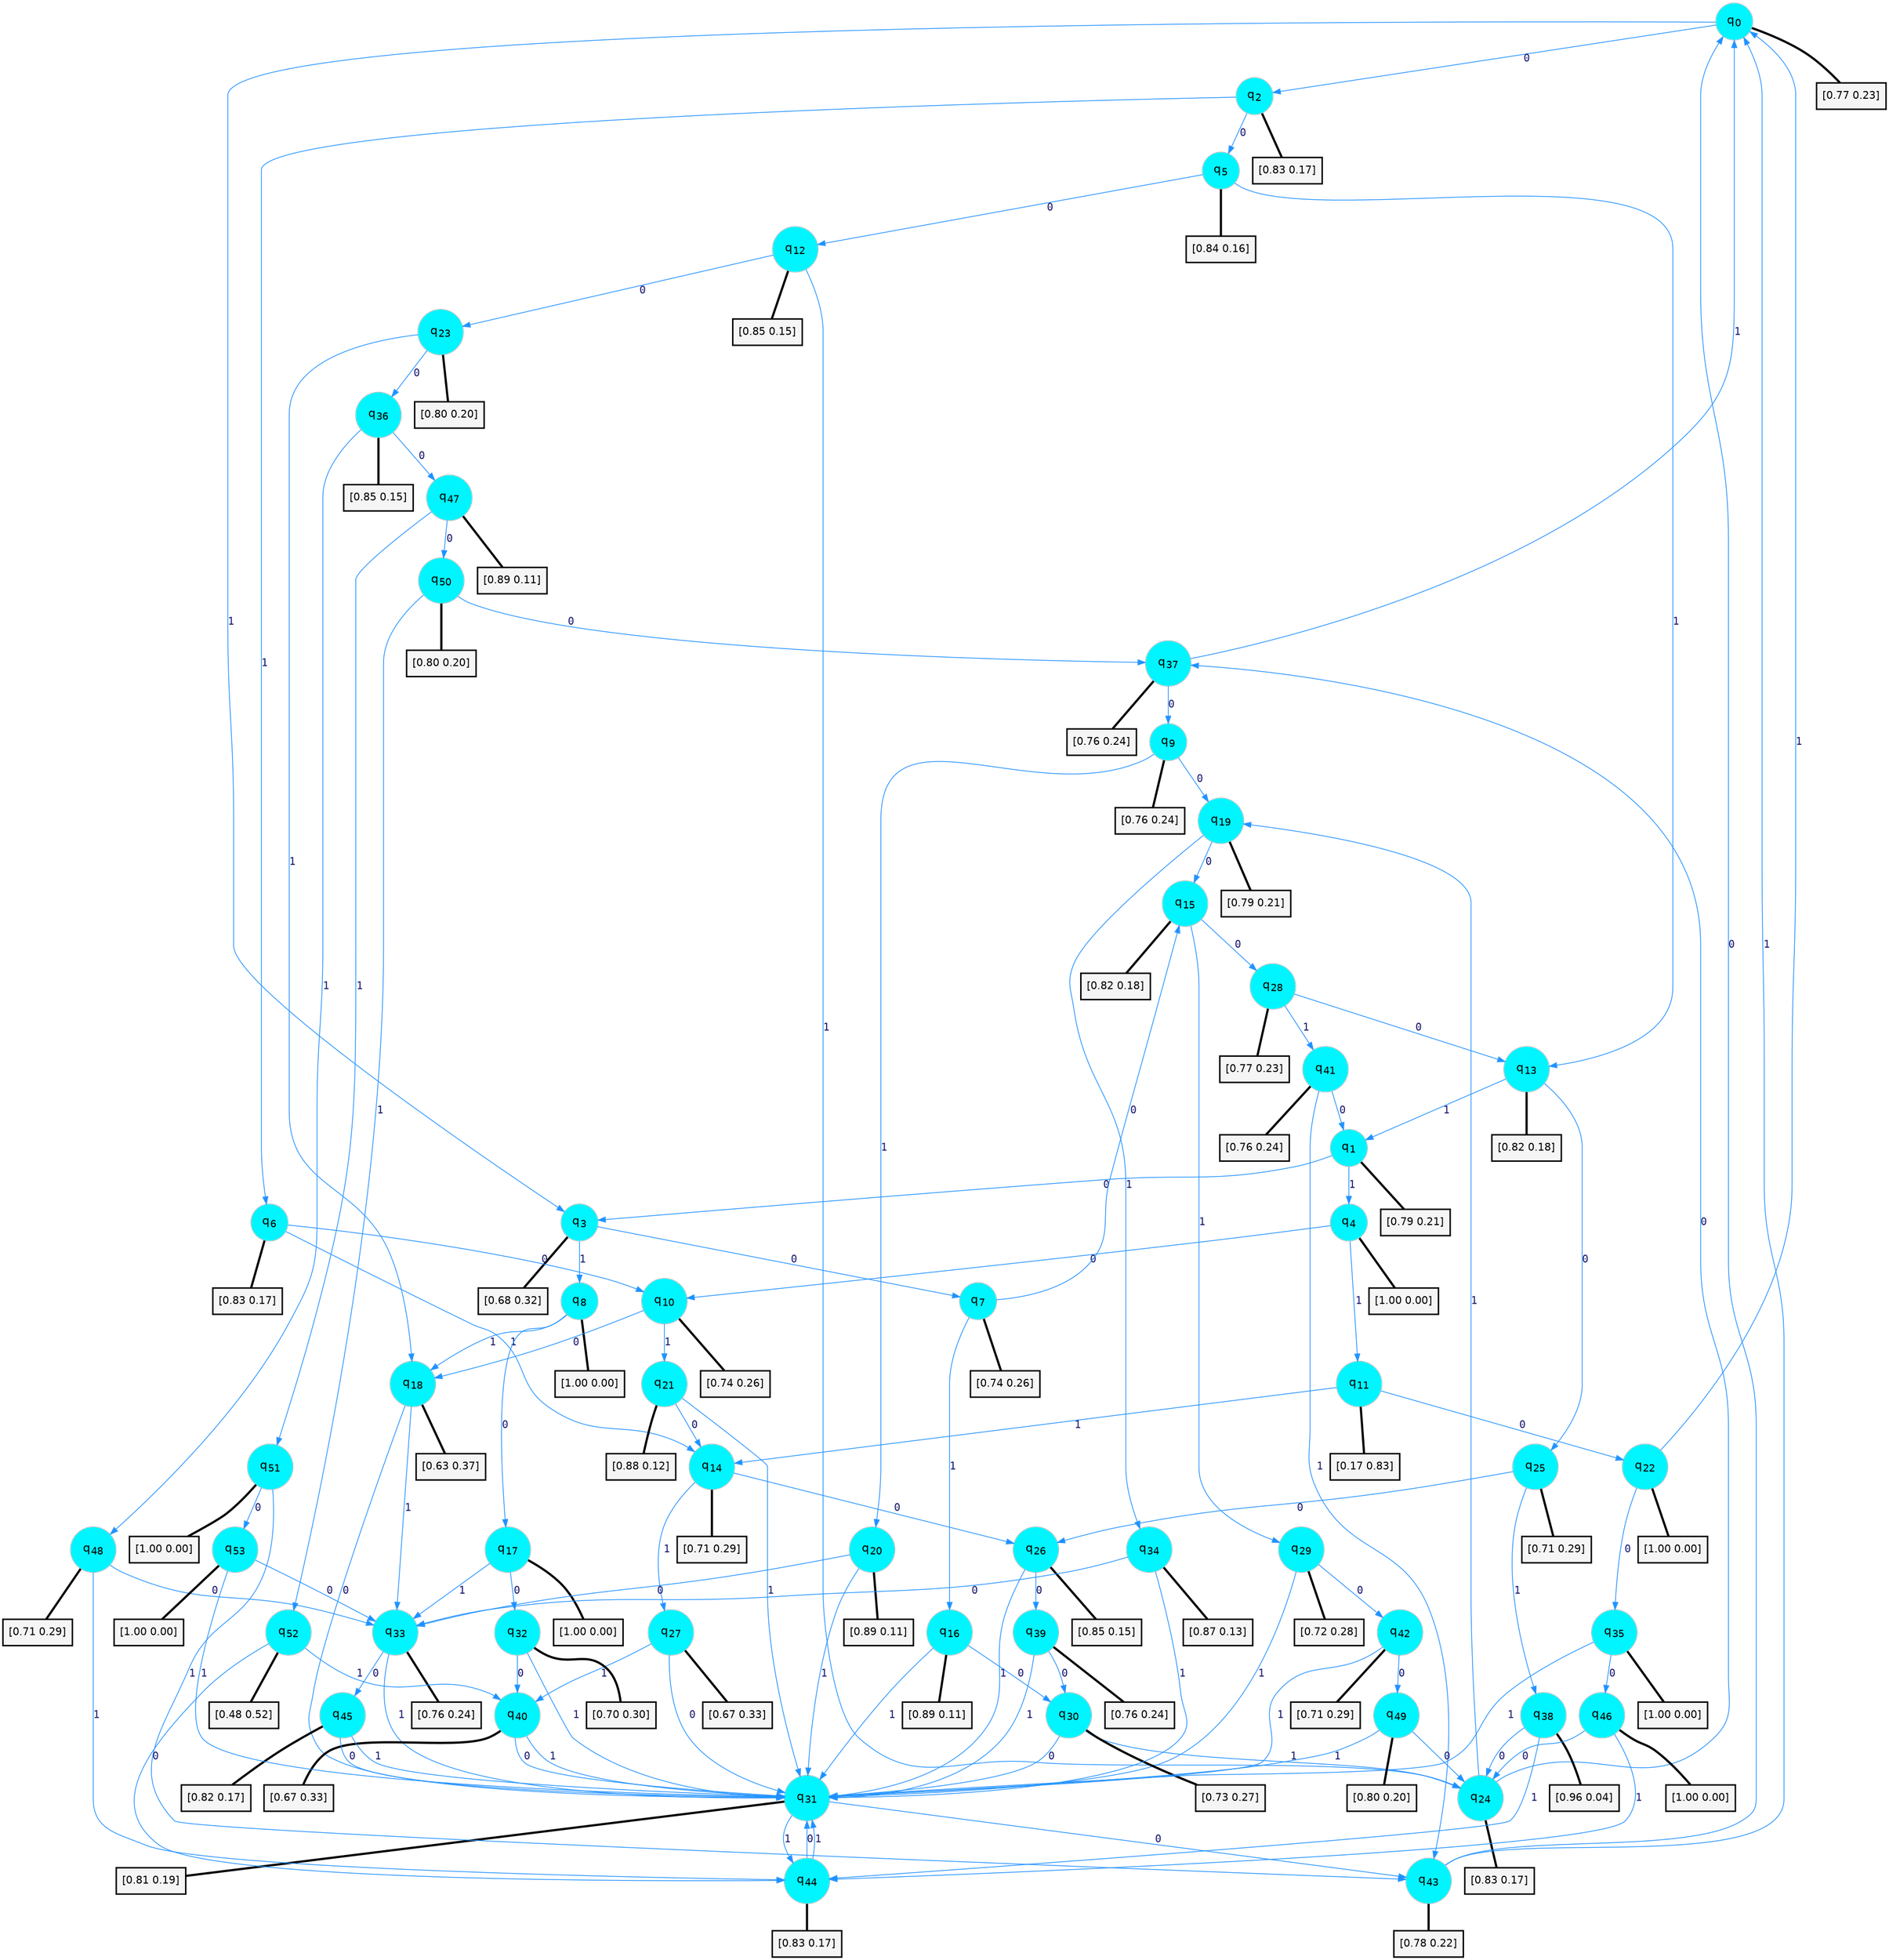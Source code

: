 digraph G {
graph [
bgcolor=transparent, dpi=300, rankdir=TD, size="40,25"];
node [
color=gray, fillcolor=turquoise1, fontcolor=black, fontname=Helvetica, fontsize=16, fontweight=bold, shape=circle, style=filled];
edge [
arrowsize=1, color=dodgerblue1, fontcolor=midnightblue, fontname=courier, fontweight=bold, penwidth=1, style=solid, weight=20];
0[label=<q<SUB>0</SUB>>];
1[label=<q<SUB>1</SUB>>];
2[label=<q<SUB>2</SUB>>];
3[label=<q<SUB>3</SUB>>];
4[label=<q<SUB>4</SUB>>];
5[label=<q<SUB>5</SUB>>];
6[label=<q<SUB>6</SUB>>];
7[label=<q<SUB>7</SUB>>];
8[label=<q<SUB>8</SUB>>];
9[label=<q<SUB>9</SUB>>];
10[label=<q<SUB>10</SUB>>];
11[label=<q<SUB>11</SUB>>];
12[label=<q<SUB>12</SUB>>];
13[label=<q<SUB>13</SUB>>];
14[label=<q<SUB>14</SUB>>];
15[label=<q<SUB>15</SUB>>];
16[label=<q<SUB>16</SUB>>];
17[label=<q<SUB>17</SUB>>];
18[label=<q<SUB>18</SUB>>];
19[label=<q<SUB>19</SUB>>];
20[label=<q<SUB>20</SUB>>];
21[label=<q<SUB>21</SUB>>];
22[label=<q<SUB>22</SUB>>];
23[label=<q<SUB>23</SUB>>];
24[label=<q<SUB>24</SUB>>];
25[label=<q<SUB>25</SUB>>];
26[label=<q<SUB>26</SUB>>];
27[label=<q<SUB>27</SUB>>];
28[label=<q<SUB>28</SUB>>];
29[label=<q<SUB>29</SUB>>];
30[label=<q<SUB>30</SUB>>];
31[label=<q<SUB>31</SUB>>];
32[label=<q<SUB>32</SUB>>];
33[label=<q<SUB>33</SUB>>];
34[label=<q<SUB>34</SUB>>];
35[label=<q<SUB>35</SUB>>];
36[label=<q<SUB>36</SUB>>];
37[label=<q<SUB>37</SUB>>];
38[label=<q<SUB>38</SUB>>];
39[label=<q<SUB>39</SUB>>];
40[label=<q<SUB>40</SUB>>];
41[label=<q<SUB>41</SUB>>];
42[label=<q<SUB>42</SUB>>];
43[label=<q<SUB>43</SUB>>];
44[label=<q<SUB>44</SUB>>];
45[label=<q<SUB>45</SUB>>];
46[label=<q<SUB>46</SUB>>];
47[label=<q<SUB>47</SUB>>];
48[label=<q<SUB>48</SUB>>];
49[label=<q<SUB>49</SUB>>];
50[label=<q<SUB>50</SUB>>];
51[label=<q<SUB>51</SUB>>];
52[label=<q<SUB>52</SUB>>];
53[label=<q<SUB>53</SUB>>];
54[label="[0.77 0.23]", shape=box,fontcolor=black, fontname=Helvetica, fontsize=14, penwidth=2, fillcolor=whitesmoke,color=black];
55[label="[0.79 0.21]", shape=box,fontcolor=black, fontname=Helvetica, fontsize=14, penwidth=2, fillcolor=whitesmoke,color=black];
56[label="[0.83 0.17]", shape=box,fontcolor=black, fontname=Helvetica, fontsize=14, penwidth=2, fillcolor=whitesmoke,color=black];
57[label="[0.68 0.32]", shape=box,fontcolor=black, fontname=Helvetica, fontsize=14, penwidth=2, fillcolor=whitesmoke,color=black];
58[label="[1.00 0.00]", shape=box,fontcolor=black, fontname=Helvetica, fontsize=14, penwidth=2, fillcolor=whitesmoke,color=black];
59[label="[0.84 0.16]", shape=box,fontcolor=black, fontname=Helvetica, fontsize=14, penwidth=2, fillcolor=whitesmoke,color=black];
60[label="[0.83 0.17]", shape=box,fontcolor=black, fontname=Helvetica, fontsize=14, penwidth=2, fillcolor=whitesmoke,color=black];
61[label="[0.74 0.26]", shape=box,fontcolor=black, fontname=Helvetica, fontsize=14, penwidth=2, fillcolor=whitesmoke,color=black];
62[label="[1.00 0.00]", shape=box,fontcolor=black, fontname=Helvetica, fontsize=14, penwidth=2, fillcolor=whitesmoke,color=black];
63[label="[0.76 0.24]", shape=box,fontcolor=black, fontname=Helvetica, fontsize=14, penwidth=2, fillcolor=whitesmoke,color=black];
64[label="[0.74 0.26]", shape=box,fontcolor=black, fontname=Helvetica, fontsize=14, penwidth=2, fillcolor=whitesmoke,color=black];
65[label="[0.17 0.83]", shape=box,fontcolor=black, fontname=Helvetica, fontsize=14, penwidth=2, fillcolor=whitesmoke,color=black];
66[label="[0.85 0.15]", shape=box,fontcolor=black, fontname=Helvetica, fontsize=14, penwidth=2, fillcolor=whitesmoke,color=black];
67[label="[0.82 0.18]", shape=box,fontcolor=black, fontname=Helvetica, fontsize=14, penwidth=2, fillcolor=whitesmoke,color=black];
68[label="[0.71 0.29]", shape=box,fontcolor=black, fontname=Helvetica, fontsize=14, penwidth=2, fillcolor=whitesmoke,color=black];
69[label="[0.82 0.18]", shape=box,fontcolor=black, fontname=Helvetica, fontsize=14, penwidth=2, fillcolor=whitesmoke,color=black];
70[label="[0.89 0.11]", shape=box,fontcolor=black, fontname=Helvetica, fontsize=14, penwidth=2, fillcolor=whitesmoke,color=black];
71[label="[1.00 0.00]", shape=box,fontcolor=black, fontname=Helvetica, fontsize=14, penwidth=2, fillcolor=whitesmoke,color=black];
72[label="[0.63 0.37]", shape=box,fontcolor=black, fontname=Helvetica, fontsize=14, penwidth=2, fillcolor=whitesmoke,color=black];
73[label="[0.79 0.21]", shape=box,fontcolor=black, fontname=Helvetica, fontsize=14, penwidth=2, fillcolor=whitesmoke,color=black];
74[label="[0.89 0.11]", shape=box,fontcolor=black, fontname=Helvetica, fontsize=14, penwidth=2, fillcolor=whitesmoke,color=black];
75[label="[0.88 0.12]", shape=box,fontcolor=black, fontname=Helvetica, fontsize=14, penwidth=2, fillcolor=whitesmoke,color=black];
76[label="[1.00 0.00]", shape=box,fontcolor=black, fontname=Helvetica, fontsize=14, penwidth=2, fillcolor=whitesmoke,color=black];
77[label="[0.80 0.20]", shape=box,fontcolor=black, fontname=Helvetica, fontsize=14, penwidth=2, fillcolor=whitesmoke,color=black];
78[label="[0.83 0.17]", shape=box,fontcolor=black, fontname=Helvetica, fontsize=14, penwidth=2, fillcolor=whitesmoke,color=black];
79[label="[0.71 0.29]", shape=box,fontcolor=black, fontname=Helvetica, fontsize=14, penwidth=2, fillcolor=whitesmoke,color=black];
80[label="[0.85 0.15]", shape=box,fontcolor=black, fontname=Helvetica, fontsize=14, penwidth=2, fillcolor=whitesmoke,color=black];
81[label="[0.67 0.33]", shape=box,fontcolor=black, fontname=Helvetica, fontsize=14, penwidth=2, fillcolor=whitesmoke,color=black];
82[label="[0.77 0.23]", shape=box,fontcolor=black, fontname=Helvetica, fontsize=14, penwidth=2, fillcolor=whitesmoke,color=black];
83[label="[0.72 0.28]", shape=box,fontcolor=black, fontname=Helvetica, fontsize=14, penwidth=2, fillcolor=whitesmoke,color=black];
84[label="[0.73 0.27]", shape=box,fontcolor=black, fontname=Helvetica, fontsize=14, penwidth=2, fillcolor=whitesmoke,color=black];
85[label="[0.81 0.19]", shape=box,fontcolor=black, fontname=Helvetica, fontsize=14, penwidth=2, fillcolor=whitesmoke,color=black];
86[label="[0.70 0.30]", shape=box,fontcolor=black, fontname=Helvetica, fontsize=14, penwidth=2, fillcolor=whitesmoke,color=black];
87[label="[0.76 0.24]", shape=box,fontcolor=black, fontname=Helvetica, fontsize=14, penwidth=2, fillcolor=whitesmoke,color=black];
88[label="[0.87 0.13]", shape=box,fontcolor=black, fontname=Helvetica, fontsize=14, penwidth=2, fillcolor=whitesmoke,color=black];
89[label="[1.00 0.00]", shape=box,fontcolor=black, fontname=Helvetica, fontsize=14, penwidth=2, fillcolor=whitesmoke,color=black];
90[label="[0.85 0.15]", shape=box,fontcolor=black, fontname=Helvetica, fontsize=14, penwidth=2, fillcolor=whitesmoke,color=black];
91[label="[0.76 0.24]", shape=box,fontcolor=black, fontname=Helvetica, fontsize=14, penwidth=2, fillcolor=whitesmoke,color=black];
92[label="[0.96 0.04]", shape=box,fontcolor=black, fontname=Helvetica, fontsize=14, penwidth=2, fillcolor=whitesmoke,color=black];
93[label="[0.76 0.24]", shape=box,fontcolor=black, fontname=Helvetica, fontsize=14, penwidth=2, fillcolor=whitesmoke,color=black];
94[label="[0.67 0.33]", shape=box,fontcolor=black, fontname=Helvetica, fontsize=14, penwidth=2, fillcolor=whitesmoke,color=black];
95[label="[0.76 0.24]", shape=box,fontcolor=black, fontname=Helvetica, fontsize=14, penwidth=2, fillcolor=whitesmoke,color=black];
96[label="[0.71 0.29]", shape=box,fontcolor=black, fontname=Helvetica, fontsize=14, penwidth=2, fillcolor=whitesmoke,color=black];
97[label="[0.78 0.22]", shape=box,fontcolor=black, fontname=Helvetica, fontsize=14, penwidth=2, fillcolor=whitesmoke,color=black];
98[label="[0.83 0.17]", shape=box,fontcolor=black, fontname=Helvetica, fontsize=14, penwidth=2, fillcolor=whitesmoke,color=black];
99[label="[0.82 0.17]", shape=box,fontcolor=black, fontname=Helvetica, fontsize=14, penwidth=2, fillcolor=whitesmoke,color=black];
100[label="[1.00 0.00]", shape=box,fontcolor=black, fontname=Helvetica, fontsize=14, penwidth=2, fillcolor=whitesmoke,color=black];
101[label="[0.89 0.11]", shape=box,fontcolor=black, fontname=Helvetica, fontsize=14, penwidth=2, fillcolor=whitesmoke,color=black];
102[label="[0.71 0.29]", shape=box,fontcolor=black, fontname=Helvetica, fontsize=14, penwidth=2, fillcolor=whitesmoke,color=black];
103[label="[0.80 0.20]", shape=box,fontcolor=black, fontname=Helvetica, fontsize=14, penwidth=2, fillcolor=whitesmoke,color=black];
104[label="[0.80 0.20]", shape=box,fontcolor=black, fontname=Helvetica, fontsize=14, penwidth=2, fillcolor=whitesmoke,color=black];
105[label="[1.00 0.00]", shape=box,fontcolor=black, fontname=Helvetica, fontsize=14, penwidth=2, fillcolor=whitesmoke,color=black];
106[label="[0.48 0.52]", shape=box,fontcolor=black, fontname=Helvetica, fontsize=14, penwidth=2, fillcolor=whitesmoke,color=black];
107[label="[1.00 0.00]", shape=box,fontcolor=black, fontname=Helvetica, fontsize=14, penwidth=2, fillcolor=whitesmoke,color=black];
0->2 [label=0];
0->3 [label=1];
0->54 [arrowhead=none, penwidth=3,color=black];
1->3 [label=0];
1->4 [label=1];
1->55 [arrowhead=none, penwidth=3,color=black];
2->5 [label=0];
2->6 [label=1];
2->56 [arrowhead=none, penwidth=3,color=black];
3->7 [label=0];
3->8 [label=1];
3->57 [arrowhead=none, penwidth=3,color=black];
4->10 [label=0];
4->11 [label=1];
4->58 [arrowhead=none, penwidth=3,color=black];
5->12 [label=0];
5->13 [label=1];
5->59 [arrowhead=none, penwidth=3,color=black];
6->10 [label=0];
6->14 [label=1];
6->60 [arrowhead=none, penwidth=3,color=black];
7->15 [label=0];
7->16 [label=1];
7->61 [arrowhead=none, penwidth=3,color=black];
8->17 [label=0];
8->18 [label=1];
8->62 [arrowhead=none, penwidth=3,color=black];
9->19 [label=0];
9->20 [label=1];
9->63 [arrowhead=none, penwidth=3,color=black];
10->18 [label=0];
10->21 [label=1];
10->64 [arrowhead=none, penwidth=3,color=black];
11->22 [label=0];
11->14 [label=1];
11->65 [arrowhead=none, penwidth=3,color=black];
12->23 [label=0];
12->24 [label=1];
12->66 [arrowhead=none, penwidth=3,color=black];
13->25 [label=0];
13->1 [label=1];
13->67 [arrowhead=none, penwidth=3,color=black];
14->26 [label=0];
14->27 [label=1];
14->68 [arrowhead=none, penwidth=3,color=black];
15->28 [label=0];
15->29 [label=1];
15->69 [arrowhead=none, penwidth=3,color=black];
16->30 [label=0];
16->31 [label=1];
16->70 [arrowhead=none, penwidth=3,color=black];
17->32 [label=0];
17->33 [label=1];
17->71 [arrowhead=none, penwidth=3,color=black];
18->31 [label=0];
18->33 [label=1];
18->72 [arrowhead=none, penwidth=3,color=black];
19->15 [label=0];
19->34 [label=1];
19->73 [arrowhead=none, penwidth=3,color=black];
20->33 [label=0];
20->31 [label=1];
20->74 [arrowhead=none, penwidth=3,color=black];
21->14 [label=0];
21->31 [label=1];
21->75 [arrowhead=none, penwidth=3,color=black];
22->35 [label=0];
22->0 [label=1];
22->76 [arrowhead=none, penwidth=3,color=black];
23->36 [label=0];
23->18 [label=1];
23->77 [arrowhead=none, penwidth=3,color=black];
24->37 [label=0];
24->19 [label=1];
24->78 [arrowhead=none, penwidth=3,color=black];
25->26 [label=0];
25->38 [label=1];
25->79 [arrowhead=none, penwidth=3,color=black];
26->39 [label=0];
26->31 [label=1];
26->80 [arrowhead=none, penwidth=3,color=black];
27->31 [label=0];
27->40 [label=1];
27->81 [arrowhead=none, penwidth=3,color=black];
28->13 [label=0];
28->41 [label=1];
28->82 [arrowhead=none, penwidth=3,color=black];
29->42 [label=0];
29->31 [label=1];
29->83 [arrowhead=none, penwidth=3,color=black];
30->31 [label=0];
30->24 [label=1];
30->84 [arrowhead=none, penwidth=3,color=black];
31->43 [label=0];
31->44 [label=1];
31->85 [arrowhead=none, penwidth=3,color=black];
32->40 [label=0];
32->31 [label=1];
32->86 [arrowhead=none, penwidth=3,color=black];
33->45 [label=0];
33->31 [label=1];
33->87 [arrowhead=none, penwidth=3,color=black];
34->33 [label=0];
34->31 [label=1];
34->88 [arrowhead=none, penwidth=3,color=black];
35->46 [label=0];
35->31 [label=1];
35->89 [arrowhead=none, penwidth=3,color=black];
36->47 [label=0];
36->48 [label=1];
36->90 [arrowhead=none, penwidth=3,color=black];
37->9 [label=0];
37->0 [label=1];
37->91 [arrowhead=none, penwidth=3,color=black];
38->24 [label=0];
38->44 [label=1];
38->92 [arrowhead=none, penwidth=3,color=black];
39->30 [label=0];
39->31 [label=1];
39->93 [arrowhead=none, penwidth=3,color=black];
40->31 [label=0];
40->31 [label=1];
40->94 [arrowhead=none, penwidth=3,color=black];
41->1 [label=0];
41->43 [label=1];
41->95 [arrowhead=none, penwidth=3,color=black];
42->49 [label=0];
42->31 [label=1];
42->96 [arrowhead=none, penwidth=3,color=black];
43->0 [label=0];
43->0 [label=1];
43->97 [arrowhead=none, penwidth=3,color=black];
44->31 [label=0];
44->31 [label=1];
44->98 [arrowhead=none, penwidth=3,color=black];
45->31 [label=0];
45->31 [label=1];
45->99 [arrowhead=none, penwidth=3,color=black];
46->24 [label=0];
46->44 [label=1];
46->100 [arrowhead=none, penwidth=3,color=black];
47->50 [label=0];
47->51 [label=1];
47->101 [arrowhead=none, penwidth=3,color=black];
48->33 [label=0];
48->44 [label=1];
48->102 [arrowhead=none, penwidth=3,color=black];
49->24 [label=0];
49->31 [label=1];
49->103 [arrowhead=none, penwidth=3,color=black];
50->37 [label=0];
50->52 [label=1];
50->104 [arrowhead=none, penwidth=3,color=black];
51->53 [label=0];
51->43 [label=1];
51->105 [arrowhead=none, penwidth=3,color=black];
52->44 [label=0];
52->40 [label=1];
52->106 [arrowhead=none, penwidth=3,color=black];
53->33 [label=0];
53->31 [label=1];
53->107 [arrowhead=none, penwidth=3,color=black];
}
